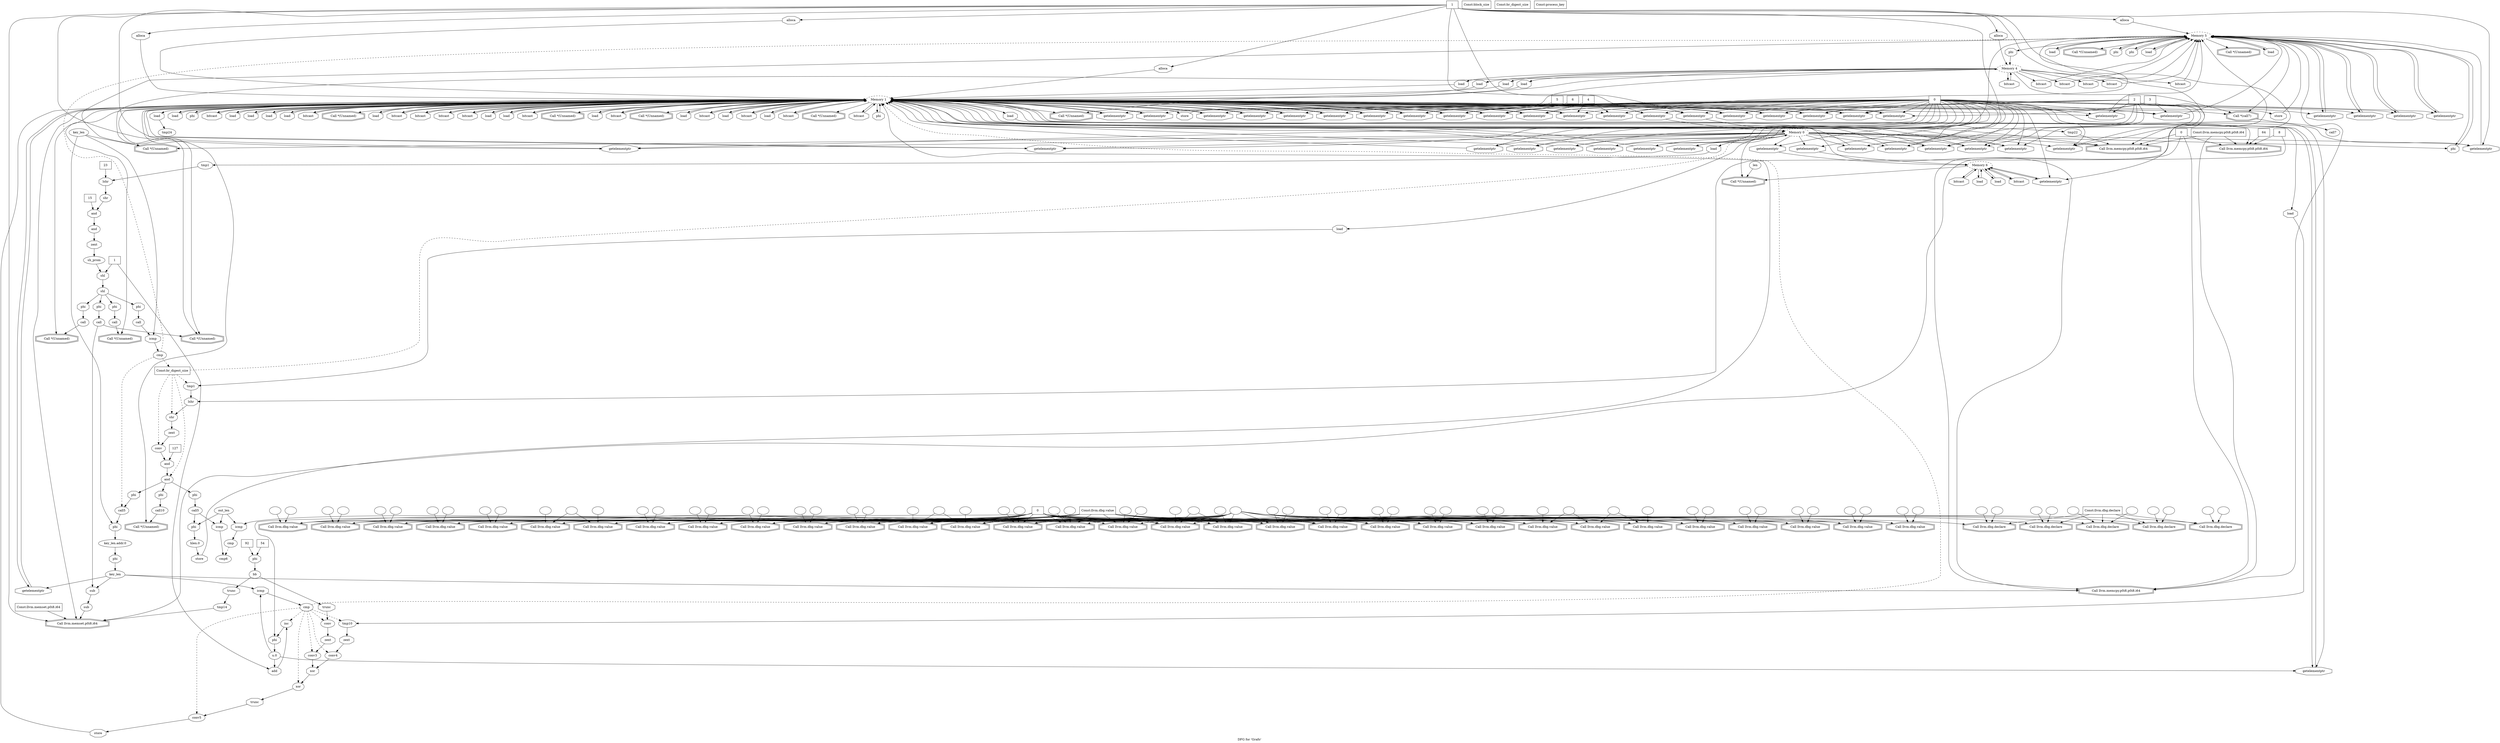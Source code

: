 digraph "DFG for 'Grafo'  "{
label="DFG for 'Grafo' ";
node_3[shape=ellipse,style=dashed,label="Memory 5"]
node_42[shape=octagon,style=solid,label="load"]
"node_3"->"node_42"
node_44[shape=doubleoctagon,style=solid,label="Call *(Unnamed)"]
"node_3"->"node_44"
node_47[shape=octagon,style=solid,label="load"]
"node_3"->"node_47"
node_49[shape=doubleoctagon,style=solid,label="Call *(Unnamed)"]
"node_3"->"node_49"
node_52[shape=octagon,style=solid,label="load"]
"node_3"->"node_52"
node_54[shape=octagon,style=solid,label="getelementptr"]
"node_3"->"node_54"
node_55[shape=doubleoctagon,style=solid,label="Call *(Unnamed)"]
"node_3"->"node_55"
node_56[shape=octagon,style=solid,label="getelementptr"]
"node_3"->"node_56"
node_337[shape=octagon,style=solid,label="phi"]
"node_3"->"node_337"
node_64[shape=octagon,style=solid,label="phi"]
"node_3"->"node_64"
node_69[shape=octagon,style=solid,label="getelementptr"]
"node_3"->"node_69"
node_75[shape=octagon,style=solid,label="getelementptr"]
"node_3"->"node_75"
node_190[shape=doubleoctagon,style=solid,label="Call *(call7)"]
"node_3"->"node_190"
node_138[shape=doubleoctagon,style=solid,label="Call llvm.memcpy.p0i8.p0i8.i64"]
"node_3"->"node_138"
node_336[shape=octagon,style=solid,label="phi"]
"node_3"->"node_336"
node_338[shape=octagon,style=solid,label="phi"]
"node_3"->"node_338"
node_4[shape=octagon,style=solid,label="alloca"]
"node_4"->"node_3"
node_0[shape=ellipse,style=dashed,label="Memory 4"]
node_32[shape=octagon,style=solid,label="bitcast"]
"node_0"->"node_32"
node_43[shape=octagon,style=solid,label="bitcast"]
"node_0"->"node_43"
node_48[shape=octagon,style=solid,label="bitcast"]
"node_0"->"node_48"
node_53[shape=octagon,style=solid,label="bitcast"]
"node_0"->"node_53"
node_67[shape=octagon,style=solid,label="bitcast"]
"node_0"->"node_67"
node_73[shape=octagon,style=solid,label="bitcast"]
"node_0"->"node_73"
"node_0"->"node_190"
node_131[shape=octagon,style=solid,label="load"]
"node_0"->"node_131"
node_176[shape=octagon,style=solid,label="load"]
"node_0"->"node_176"
node_179[shape=doubleoctagon,style=solid,label="Call *(Unnamed)"]
"node_0"->"node_179"
node_180[shape=octagon,style=solid,label="load"]
"node_0"->"node_180"
node_184[shape=doubleoctagon,style=solid,label="Call *(Unnamed)"]
"node_0"->"node_184"
node_185[shape=octagon,style=solid,label="load"]
"node_0"->"node_185"
node_105[shape=octagon,style=solid,label="lshr"]
node_104[shape=ellipse,style=solid,label="shr"]
"node_105"->"node_104"
node_106[shape=box,style=solid,label="8"]
"node_106"->"node_105"
node_227[shape=doubleoctagon,style=solid,label="Call llvm.memcpy.p0i8.p0i8.i64"]
"node_106"->"node_227"
node_107[shape=ellipse,style=solid,label="conv"]
node_110[shape=octagon,style=solid,label="and"]
"node_107"->"node_110"
node_251[shape=ellipse,style=solid,label=""]
node_250[shape=doubleoctagon,style=solid,label="Call llvm.dbg.value"]
"node_251"->"node_250"
node_252[shape=ellipse,style=solid,label=""]
"node_252"->"node_250"
node_14[shape=doubleoctagon,style=solid,label="Call llvm.dbg.value"]
node_15[shape=ellipse,style=solid,label=""]
"node_15"->"node_14"
node_20[shape=doubleoctagon,style=solid,label="Call llvm.dbg.declare"]
node_21[shape=ellipse,style=solid,label=""]
"node_21"->"node_20"
node_22[shape=ellipse,style=solid,label=""]
"node_22"->"node_20"
node_5[shape=doubleoctagon,style=solid,label="Call llvm.dbg.value"]
node_23[shape=box,style=solid,label="Const:llvm.dbg.declare"]
"node_23"->"node_20"
node_24[shape=doubleoctagon,style=solid,label="Call llvm.dbg.declare"]
"node_23"->"node_24"
node_128[shape=doubleoctagon,style=solid,label="Call llvm.dbg.declare"]
"node_23"->"node_128"
node_271[shape=doubleoctagon,style=solid,label="Call llvm.dbg.declare"]
"node_23"->"node_271"
node_274[shape=doubleoctagon,style=solid,label="Call llvm.dbg.declare"]
"node_23"->"node_274"
node_25[shape=ellipse,style=solid,label=""]
"node_25"->"node_24"
node_26[shape=ellipse,style=solid,label=""]
"node_26"->"node_24"
node_27[shape=octagon,style=solid,label="getelementptr"]
"node_27"->"node_3"
node_28[shape=ellipse,style=dashed,label="Memory 0"]
"node_28"->"node_27"
"node_28"->"node_49"
"node_28"->"node_64"
node_68[shape=octagon,style=solid,label="getelementptr"]
"node_28"->"node_68"
node_74[shape=octagon,style=solid,label="getelementptr"]
"node_28"->"node_74"
node_83[shape=octagon,style=solid,label="load"]
"node_28"->"node_83"
node_103[shape=octagon,style=solid,label="load"]
"node_28"->"node_103"
node_200[shape=octagon,style=solid,label="getelementptr"]
"node_28"->"node_200"
node_212[shape=octagon,style=solid,label="getelementptr"]
"node_28"->"node_212"
node_218[shape=octagon,style=solid,label="getelementptr"]
"node_28"->"node_218"
node_220[shape=octagon,style=solid,label="getelementptr"]
"node_28"->"node_220"
node_223[shape=octagon,style=solid,label="getelementptr"]
"node_28"->"node_223"
node_225[shape=octagon,style=solid,label="getelementptr"]
"node_28"->"node_225"
node_242[shape=octagon,style=solid,label="getelementptr"]
"node_28"->"node_242"
node_254[shape=octagon,style=solid,label="getelementptr"]
"node_28"->"node_254"
node_259[shape=octagon,style=solid,label="getelementptr"]
"node_28"->"node_259"
node_261[shape=doubleoctagon,style=solid,label="Call *(Unnamed)"]
"node_28"->"node_261"
node_277[shape=octagon,style=solid,label="getelementptr"]
"node_28"->"node_277"
node_285[shape=octagon,style=solid,label="getelementptr"]
"node_28"->"node_285"
node_301[shape=octagon,style=solid,label="getelementptr"]
"node_28"->"node_301"
node_320[shape=octagon,style=solid,label="getelementptr"]
"node_28"->"node_320"
node_323[shape=doubleoctagon,style=solid,label="Call llvm.memcpy.p0i8.p0i8.i64"]
"node_28"->"node_323"
node_324[shape=octagon,style=solid,label="getelementptr"]
"node_28"->"node_324"
node_29[shape=box,style=solid,label="0"]
"node_29"->"node_27"
node_40[shape=octagon,style=solid,label="getelementptr"]
"node_29"->"node_40"
node_45[shape=octagon,style=solid,label="getelementptr"]
"node_29"->"node_45"
node_50[shape=octagon,style=solid,label="getelementptr"]
"node_29"->"node_50"
"node_29"->"node_54"
"node_29"->"node_56"
"node_29"->"node_68"
"node_29"->"node_69"
"node_29"->"node_74"
"node_29"->"node_75"
node_81[shape=octagon,style=solid,label="getelementptr"]
"node_29"->"node_81"
node_101[shape=octagon,style=solid,label="getelementptr"]
"node_29"->"node_101"
node_156[shape=octagon,style=solid,label="getelementptr"]
"node_29"->"node_156"
node_168[shape=octagon,style=solid,label="getelementptr"]
"node_29"->"node_168"
node_177[shape=octagon,style=solid,label="getelementptr"]
"node_29"->"node_177"
node_181[shape=octagon,style=solid,label="getelementptr"]
"node_29"->"node_181"
node_183[shape=octagon,style=solid,label="getelementptr"]
"node_29"->"node_183"
node_186[shape=octagon,style=solid,label="getelementptr"]
"node_29"->"node_186"
"node_29"->"node_200"
node_210[shape=octagon,style=solid,label="getelementptr"]
"node_29"->"node_210"
"node_29"->"node_212"
node_215[shape=octagon,style=solid,label="getelementptr"]
"node_29"->"node_215"
"node_29"->"node_218"
"node_29"->"node_220"
node_221[shape=octagon,style=solid,label="getelementptr"]
"node_29"->"node_221"
"node_29"->"node_223"
"node_29"->"node_225"
"node_29"->"node_242"
"node_29"->"node_254"
node_257[shape=octagon,style=solid,label="getelementptr"]
"node_29"->"node_257"
"node_29"->"node_259"
"node_29"->"node_277"
node_283[shape=octagon,style=solid,label="getelementptr"]
"node_29"->"node_283"
"node_29"->"node_285"
node_287[shape=octagon,style=solid,label="getelementptr"]
"node_29"->"node_287"
node_294[shape=octagon,style=solid,label="getelementptr"]
"node_29"->"node_294"
node_298[shape=octagon,style=solid,label="getelementptr"]
"node_29"->"node_298"
"node_29"->"node_301"
node_302[shape=octagon,style=solid,label="getelementptr"]
"node_29"->"node_302"
node_309[shape=octagon,style=solid,label="getelementptr"]
"node_29"->"node_309"
node_312[shape=octagon,style=solid,label="getelementptr"]
"node_29"->"node_312"
node_314[shape=octagon,style=solid,label="getelementptr"]
"node_29"->"node_314"
node_317[shape=octagon,style=solid,label="getelementptr"]
"node_29"->"node_317"
"node_29"->"node_320"
"node_29"->"node_324"
node_30[shape=octagon,style=solid,label="store"]
"node_30"->"node_3"
node_31[shape=ellipse,style=dashed,label="Memory 1"]
"node_31"->"node_30"
node_33[shape=octagon,style=solid,label="store"]
"node_31"->"node_33"
"node_31"->"node_40"
"node_31"->"node_45"
"node_31"->"node_50"
"node_31"->"node_81"
node_188[shape=octagon,style=solid,label="load"]
"node_31"->"node_188"
"node_31"->"node_190"
"node_31"->"node_101"
node_332[shape=octagon,style=solid,label="phi"]
"node_31"->"node_332"
node_137[shape=octagon,style=solid,label="bitcast"]
"node_31"->"node_137"
"node_31"->"node_138"
"node_31"->"node_156"
node_158[shape=octagon,style=solid,label="load"]
"node_31"->"node_158"
"node_31"->"node_168"
node_169[shape=octagon,style=solid,label="getelementptr"]
"node_31"->"node_169"
node_174[shape=doubleoctagon,style=solid,label="Call llvm.memset.p0i8.i64"]
"node_31"->"node_174"
"node_31"->"node_177"
node_178[shape=octagon,style=solid,label="load"]
"node_31"->"node_178"
"node_31"->"node_179"
"node_31"->"node_181"
node_182[shape=octagon,style=solid,label="load"]
"node_31"->"node_182"
"node_31"->"node_183"
"node_31"->"node_184"
"node_31"->"node_186"
node_201[shape=octagon,style=solid,label="load"]
"node_31"->"node_201"
"node_31"->"node_210"
node_211[shape=octagon,style=solid,label="load"]
"node_31"->"node_211"
node_213[shape=octagon,style=solid,label="bitcast"]
"node_31"->"node_213"
node_214[shape=doubleoctagon,style=solid,label="Call *(Unnamed)"]
"node_31"->"node_214"
"node_31"->"node_215"
node_217[shape=octagon,style=solid,label="load"]
"node_31"->"node_217"
node_219[shape=octagon,style=solid,label="bitcast"]
"node_31"->"node_219"
"node_31"->"node_221"
node_222[shape=doubleoctagon,style=solid,label="Call *(Unnamed)"]
"node_31"->"node_222"
node_224[shape=octagon,style=solid,label="bitcast"]
"node_31"->"node_224"
node_226[shape=octagon,style=solid,label="bitcast"]
"node_31"->"node_226"
"node_31"->"node_227"
node_278[shape=octagon,style=solid,label="bitcast"]
"node_31"->"node_278"
node_279[shape=octagon,style=solid,label="load"]
"node_31"->"node_279"
"node_31"->"node_283"
node_284[shape=octagon,style=solid,label="load"]
"node_31"->"node_284"
node_286[shape=octagon,style=solid,label="bitcast"]
"node_31"->"node_286"
"node_31"->"node_287"
node_288[shape=doubleoctagon,style=solid,label="Call *(Unnamed)"]
"node_31"->"node_288"
"node_31"->"node_294"
node_295[shape=octagon,style=solid,label="load"]
"node_31"->"node_295"
node_296[shape=octagon,style=solid,label="bitcast"]
"node_31"->"node_296"
node_297[shape=doubleoctagon,style=solid,label="Call *(Unnamed)"]
"node_31"->"node_297"
"node_31"->"node_298"
node_299[shape=octagon,style=solid,label="load"]
"node_31"->"node_299"
node_300[shape=octagon,style=solid,label="bitcast"]
"node_31"->"node_300"
"node_31"->"node_302"
node_303[shape=doubleoctagon,style=solid,label="Call *(Unnamed)"]
"node_31"->"node_303"
"node_31"->"node_309"
node_310[shape=octagon,style=solid,label="load"]
"node_31"->"node_310"
node_311[shape=octagon,style=solid,label="bitcast"]
"node_31"->"node_311"
"node_31"->"node_312"
node_313[shape=doubleoctagon,style=solid,label="Call *(Unnamed)"]
"node_31"->"node_313"
"node_31"->"node_314"
node_315[shape=octagon,style=solid,label="load"]
"node_31"->"node_315"
node_316[shape=octagon,style=solid,label="bitcast"]
"node_31"->"node_316"
"node_31"->"node_317"
node_318[shape=doubleoctagon,style=solid,label="Call *(Unnamed)"]
"node_31"->"node_318"
node_319[shape=octagon,style=solid,label="bitcast"]
"node_31"->"node_319"
node_322[shape=octagon,style=solid,label="load"]
"node_31"->"node_322"
"node_31"->"node_323"
node_326[shape=octagon,style=solid,label="load"]
"node_31"->"node_326"
node_327[shape=octagon,style=solid,label="phi"]
"node_31"->"node_327"
"node_32"->"node_0"
"node_33"->"node_0"
node_34[shape=ellipse,style=solid,label="call"]
node_38[shape=octagon,style=solid,label="icmp"]
"node_34"->"node_38"
node_335[shape=octagon,style=solid,label="phi"]
node_59[shape=ellipse,style=solid,label="call5"]
"node_335"->"node_59"
node_36[shape=box,style=solid,label="Const:block_size"]
node_12[shape=ellipse,style=solid,label=""]
node_11[shape=doubleoctagon,style=solid,label="Call llvm.dbg.value"]
"node_12"->"node_11"
node_13[shape=ellipse,style=solid,label=""]
"node_13"->"node_11"
node_18[shape=ellipse,style=solid,label=""]
node_17[shape=doubleoctagon,style=solid,label="Call llvm.dbg.value"]
"node_18"->"node_17"
node_19[shape=ellipse,style=solid,label=""]
node_62[shape=doubleoctagon,style=solid,label="Call llvm.dbg.value"]
"node_19"->"node_62"
"node_19"->"node_17"
node_37[shape=ellipse,style=solid,label="cmp"]
"node_37"->"node_3" [style=dashed]
"node_37"->"node_59" [style=dashed]
node_341[shape=box,style=solid,label="Const:br_digest_size"]
"node_37"->"node_341" [style=dashed]
"node_38"->"node_37"
node_39[shape=ellipse,style=solid,label="key_len"]
"node_39"->"node_38"
"node_39"->"node_49"
node_66[shape=octagon,style=solid,label="phi"]
"node_39"->"node_66"
"node_40"->"node_3"
node_41[shape=box,style=solid,label="2"]
"node_41"->"node_40"
"node_41"->"node_74"
"node_41"->"node_177"
"node_41"->"node_210"
"node_41"->"node_225"
"node_41"->"node_242"
"node_41"->"node_294"
"node_41"->"node_320"
"node_41"->"node_324"
"node_42"->"node_3"
"node_43"->"node_3"
"node_45"->"node_3"
node_46[shape=box,style=solid,label="3"]
"node_46"->"node_45"
"node_46"->"node_181"
"node_46"->"node_257"
"node_46"->"node_309"
"node_47"->"node_3"
"node_48"->"node_3"
"node_50"->"node_3"
node_51[shape=box,style=solid,label="4"]
"node_51"->"node_50"
"node_51"->"node_283"
"node_51"->"node_314"
"node_52"->"node_3"
"node_53"->"node_3"
"node_54"->"node_3"
"node_56"->"node_3"
node_57[shape=doubleoctagon,style=solid,label="Call llvm.dbg.value"]
node_58[shape=ellipse,style=solid,label=""]
"node_58"->"node_57"
"node_59"->"node_66"
"node_337"->"node_3"
node_61[shape=box,style=solid,label="Const:br_digest_size"]
node_63[shape=ellipse,style=solid,label=""]
"node_63"->"node_62"
"node_64"->"node_3"
node_65[shape=ellipse,style=solid,label="key_len.addr.0"]
node_339[shape=octagon,style=solid,label="phi"]
"node_65"->"node_339"
"node_66"->"node_65"
node_16[shape=ellipse,style=solid,label=""]
"node_16"->"node_14"
"node_16"->"node_57"
node_95[shape=ellipse,style=solid,label="shl"]
node_328[shape=octagon,style=solid,label="phi"]
"node_95"->"node_328"
node_329[shape=octagon,style=solid,label="phi"]
"node_95"->"node_329"
node_330[shape=octagon,style=solid,label="phi"]
"node_95"->"node_330"
node_331[shape=octagon,style=solid,label="phi"]
"node_95"->"node_331"
node_96[shape=octagon,style=solid,label="shl"]
"node_96"->"node_95"
node_97[shape=box,style=solid,label="1"]
"node_97"->"node_96"
node_148[shape=octagon,style=solid,label="add"]
"node_97"->"node_148"
node_8[shape=ellipse,style=solid,label=""]
"node_8"->"node_5"
node_9[shape=ellipse,style=solid,label=""]
"node_9"->"node_14"
"node_9"->"node_20"
"node_9"->"node_5"
"node_9"->"node_24"
"node_9"->"node_57"
"node_9"->"node_62"
"node_9"->"node_17"
node_78[shape=doubleoctagon,style=solid,label="Call llvm.dbg.value"]
"node_9"->"node_78"
node_90[shape=doubleoctagon,style=solid,label="Call llvm.dbg.value"]
"node_9"->"node_90"
node_98[shape=doubleoctagon,style=solid,label="Call llvm.dbg.value"]
"node_9"->"node_98"
"node_9"->"node_11"
node_207[shape=doubleoctagon,style=solid,label="Call llvm.dbg.value"]
"node_9"->"node_207"
node_113[shape=doubleoctagon,style=solid,label="Call llvm.dbg.value"]
"node_9"->"node_113"
node_116[shape=doubleoctagon,style=solid,label="Call llvm.dbg.value"]
"node_9"->"node_116"
node_119[shape=doubleoctagon,style=solid,label="Call llvm.dbg.value"]
"node_9"->"node_119"
node_122[shape=doubleoctagon,style=solid,label="Call llvm.dbg.value"]
"node_9"->"node_122"
node_125[shape=doubleoctagon,style=solid,label="Call llvm.dbg.value"]
"node_9"->"node_125"
"node_9"->"node_128"
node_134[shape=doubleoctagon,style=solid,label="Call llvm.dbg.value"]
"node_9"->"node_134"
node_142[shape=doubleoctagon,style=solid,label="Call llvm.dbg.value"]
"node_9"->"node_142"
node_166[shape=doubleoctagon,style=solid,label="Call llvm.dbg.value"]
"node_9"->"node_166"
node_191[shape=doubleoctagon,style=solid,label="Call llvm.dbg.value"]
"node_9"->"node_191"
node_194[shape=doubleoctagon,style=solid,label="Call llvm.dbg.value"]
"node_9"->"node_194"
node_197[shape=doubleoctagon,style=solid,label="Call llvm.dbg.value"]
"node_9"->"node_197"
node_202[shape=doubleoctagon,style=solid,label="Call llvm.dbg.value"]
"node_9"->"node_202"
node_231[shape=doubleoctagon,style=solid,label="Call llvm.dbg.value"]
"node_9"->"node_231"
node_239[shape=doubleoctagon,style=solid,label="Call llvm.dbg.value"]
"node_9"->"node_239"
node_244[shape=doubleoctagon,style=solid,label="Call llvm.dbg.value"]
"node_9"->"node_244"
node_247[shape=doubleoctagon,style=solid,label="Call llvm.dbg.value"]
"node_9"->"node_247"
"node_9"->"node_250"
node_265[shape=doubleoctagon,style=solid,label="Call llvm.dbg.value"]
"node_9"->"node_265"
node_268[shape=doubleoctagon,style=solid,label="Call llvm.dbg.value"]
"node_9"->"node_268"
"node_9"->"node_271"
"node_9"->"node_274"
node_280[shape=doubleoctagon,style=solid,label="Call llvm.dbg.value"]
"node_9"->"node_280"
node_291[shape=doubleoctagon,style=solid,label="Call llvm.dbg.value"]
"node_9"->"node_291"
node_306[shape=doubleoctagon,style=solid,label="Call llvm.dbg.value"]
"node_9"->"node_306"
"node_67"->"node_3"
"node_68"->"node_3"
"node_69"->"node_3"
node_71[shape=box,style=solid,label="54"]
node_340[shape=octagon,style=solid,label="phi"]
"node_71"->"node_340"
node_72[shape=box,style=solid,label="Const:process_key"]
"node_73"->"node_3"
"node_74"->"node_3"
"node_75"->"node_3"
node_77[shape=box,style=solid,label="92"]
"node_77"->"node_340"
node_79[shape=ellipse,style=solid,label=""]
"node_79"->"node_78"
node_80[shape=ellipse,style=solid,label=""]
"node_80"->"node_78"
"node_81"->"node_28"
node_82[shape=ellipse,style=solid,label="tmp1"]
node_85[shape=octagon,style=solid,label="lshr"]
"node_82"->"node_85"
"node_83"->"node_82"
node_84[shape=ellipse,style=solid,label="shr"]
node_88[shape=octagon,style=solid,label="and"]
"node_84"->"node_88"
"node_85"->"node_84"
node_86[shape=box,style=solid,label="23"]
"node_86"->"node_85"
node_87[shape=ellipse,style=solid,label="and"]
node_94[shape=octagon,style=solid,label="zext"]
"node_87"->"node_94"
"node_88"->"node_87"
node_89[shape=box,style=solid,label="15"]
"node_89"->"node_88"
node_91[shape=ellipse,style=solid,label=""]
"node_91"->"node_90"
node_92[shape=ellipse,style=solid,label=""]
"node_92"->"node_90"
node_93[shape=ellipse,style=solid,label="sh_prom"]
"node_93"->"node_96"
"node_94"->"node_93"
node_187[shape=box,style=solid,label="5"]
"node_187"->"node_186"
"node_188"->"node_31"
node_189[shape=ellipse,style=solid,label="call7"]
"node_190"->"node_189"
node_99[shape=ellipse,style=solid,label=""]
"node_99"->"node_98"
node_100[shape=ellipse,style=solid,label=""]
"node_100"->"node_98"
"node_101"->"node_28"
node_102[shape=ellipse,style=solid,label="tmp1"]
"node_102"->"node_105"
"node_103"->"node_102"
node_108[shape=octagon,style=solid,label="zext"]
"node_104"->"node_108"
node_1[shape=octagon,style=solid,label="alloca"]
"node_1"->"node_0"
node_7[shape=box,style=solid,label="0"]
"node_7"->"node_14"
"node_7"->"node_5"
"node_7"->"node_57"
"node_7"->"node_62"
"node_7"->"node_17"
"node_7"->"node_78"
"node_7"->"node_90"
"node_7"->"node_98"
"node_7"->"node_11"
"node_7"->"node_207"
"node_7"->"node_113"
"node_7"->"node_116"
"node_7"->"node_119"
"node_7"->"node_122"
"node_7"->"node_125"
"node_7"->"node_134"
"node_7"->"node_142"
node_146[shape=octagon,style=solid,label="phi"]
"node_7"->"node_146"
"node_7"->"node_166"
"node_7"->"node_191"
"node_7"->"node_194"
"node_7"->"node_197"
"node_7"->"node_202"
"node_7"->"node_231"
node_235[shape=octagon,style=solid,label="icmp"]
"node_7"->"node_235"
"node_7"->"node_239"
"node_7"->"node_244"
"node_7"->"node_247"
"node_7"->"node_250"
"node_7"->"node_265"
"node_7"->"node_268"
"node_7"->"node_280"
"node_7"->"node_291"
"node_7"->"node_306"
node_2[shape=box,style=solid,label="1"]
"node_2"->"node_4"
"node_2"->"node_68"
"node_2"->"node_81"
"node_2"->"node_101"
"node_2"->"node_1"
node_112[shape=octagon,style=solid,label="alloca"]
"node_2"->"node_112"
"node_2"->"node_138"
"node_2"->"node_174"
"node_2"->"node_220"
"node_2"->"node_223"
node_263[shape=octagon,style=solid,label="alloca"]
"node_2"->"node_263"
node_264[shape=octagon,style=solid,label="alloca"]
"node_2"->"node_264"
"node_2"->"node_301"
"node_2"->"node_323"
node_10[shape=box,style=solid,label="Const:llvm.dbg.value"]
"node_10"->"node_14"
"node_10"->"node_5"
"node_10"->"node_57"
"node_10"->"node_62"
"node_10"->"node_17"
"node_10"->"node_78"
"node_10"->"node_90"
"node_10"->"node_98"
"node_10"->"node_11"
"node_10"->"node_207"
"node_10"->"node_113"
"node_10"->"node_116"
"node_10"->"node_119"
"node_10"->"node_122"
"node_10"->"node_125"
"node_10"->"node_134"
"node_10"->"node_142"
"node_10"->"node_166"
"node_10"->"node_191"
"node_10"->"node_194"
"node_10"->"node_197"
"node_10"->"node_202"
"node_10"->"node_231"
"node_10"->"node_239"
"node_10"->"node_244"
"node_10"->"node_247"
"node_10"->"node_250"
"node_10"->"node_265"
"node_10"->"node_268"
"node_10"->"node_280"
"node_10"->"node_291"
"node_10"->"node_306"
node_6[shape=ellipse,style=solid,label=""]
"node_6"->"node_5"
node_204[shape=ellipse,style=solid,label=""]
"node_204"->"node_202"
node_205[shape=ellipse,style=solid,label="call"]
"node_205"->"node_222"
node_334[shape=octagon,style=solid,label="phi"]
node_229[shape=ellipse,style=solid,label="call5"]
"node_334"->"node_229"
node_208[shape=ellipse,style=solid,label=""]
"node_208"->"node_207"
"node_108"->"node_107"
node_109[shape=ellipse,style=solid,label="and"]
"node_109"->"node_335"
"node_109"->"node_334"
node_333[shape=octagon,style=solid,label="phi"]
"node_109"->"node_333"
"node_110"->"node_109"
node_111[shape=box,style=solid,label="127"]
"node_111"->"node_110"
"node_112"->"node_31"
node_114[shape=ellipse,style=solid,label=""]
"node_114"->"node_113"
node_115[shape=ellipse,style=solid,label=""]
"node_115"->"node_113"
node_117[shape=ellipse,style=solid,label=""]
"node_117"->"node_116"
node_118[shape=ellipse,style=solid,label=""]
"node_118"->"node_116"
node_120[shape=ellipse,style=solid,label=""]
"node_120"->"node_119"
node_121[shape=ellipse,style=solid,label=""]
"node_121"->"node_119"
node_123[shape=ellipse,style=solid,label=""]
"node_123"->"node_122"
node_124[shape=ellipse,style=solid,label=""]
"node_124"->"node_122"
node_126[shape=ellipse,style=solid,label=""]
"node_126"->"node_125"
node_127[shape=ellipse,style=solid,label=""]
"node_127"->"node_125"
node_129[shape=ellipse,style=solid,label=""]
"node_129"->"node_128"
node_130[shape=ellipse,style=solid,label=""]
"node_130"->"node_128"
"node_131"->"node_31"
node_132[shape=ellipse,style=solid,label="call"]
node_173[shape=octagon,style=solid,label="sub"]
"node_132"->"node_173"
"node_132"->"node_184"
"node_332"->"node_31"
node_135[shape=ellipse,style=solid,label=""]
"node_135"->"node_134"
node_136[shape=ellipse,style=solid,label=""]
"node_136"->"node_134"
"node_137"->"node_31"
node_139[shape=ellipse,style=solid,label="key_len"]
"node_139"->"node_138"
node_150[shape=octagon,style=solid,label="icmp"]
"node_139"->"node_150"
"node_139"->"node_169"
"node_139"->"node_173"
node_140[shape=box,style=solid,label="0"]
"node_140"->"node_138"
"node_140"->"node_174"
"node_140"->"node_227"
"node_140"->"node_323"
node_141[shape=box,style=solid,label="Const:llvm.memcpy.p0i8.p0i8.i64"]
"node_141"->"node_138"
"node_141"->"node_227"
"node_141"->"node_323"
node_143[shape=ellipse,style=solid,label=""]
"node_143"->"node_142"
node_144[shape=ellipse,style=solid,label=""]
"node_144"->"node_142"
"node_144"->"node_166"
node_145[shape=ellipse,style=solid,label="u.0"]
"node_145"->"node_148"
"node_145"->"node_150"
"node_145"->"node_156"
"node_146"->"node_145"
node_147[shape=ellipse,style=solid,label="inc"]
"node_147"->"node_146"
"node_148"->"node_147"
node_149[shape=ellipse,style=solid,label="cmp"]
"node_149"->"node_31" [style=dashed]
"node_149"->"node_147" [style=dashed]
node_151[shape=ellipse,style=solid,label="conv"]
"node_149"->"node_151" [style=dashed]
node_154[shape=ellipse,style=solid,label="conv3"]
"node_149"->"node_154" [style=dashed]
node_157[shape=ellipse,style=solid,label="tmp10"]
"node_149"->"node_157" [style=dashed]
node_159[shape=ellipse,style=solid,label="conv4"]
"node_149"->"node_159" [style=dashed]
node_161[shape=ellipse,style=solid,label="xor"]
"node_149"->"node_161" [style=dashed]
node_163[shape=ellipse,style=solid,label="conv5"]
"node_149"->"node_163" [style=dashed]
"node_150"->"node_149"
node_155[shape=octagon,style=solid,label="zext"]
"node_151"->"node_155"
node_152[shape=octagon,style=solid,label="trunc"]
"node_152"->"node_151"
node_153[shape=ellipse,style=solid,label="bb"]
"node_153"->"node_152"
node_171[shape=octagon,style=solid,label="trunc"]
"node_153"->"node_171"
node_162[shape=octagon,style=solid,label="xor"]
"node_154"->"node_162"
"node_155"->"node_154"
"node_156"->"node_31"
node_160[shape=octagon,style=solid,label="zext"]
"node_157"->"node_160"
"node_158"->"node_157"
"node_159"->"node_162"
"node_160"->"node_159"
node_164[shape=octagon,style=solid,label="trunc"]
"node_161"->"node_164"
"node_162"->"node_161"
node_165[shape=octagon,style=solid,label="store"]
"node_163"->"node_165"
"node_164"->"node_163"
"node_165"->"node_31"
node_167[shape=ellipse,style=solid,label=""]
"node_167"->"node_166"
"node_168"->"node_31"
"node_169"->"node_31"
node_170[shape=ellipse,style=solid,label="tmp14"]
"node_170"->"node_174"
"node_171"->"node_170"
node_172[shape=ellipse,style=solid,label="sub"]
"node_172"->"node_174"
"node_173"->"node_172"
node_175[shape=box,style=solid,label="Const:llvm.memset.p0i8.i64"]
"node_175"->"node_174"
"node_176"->"node_31"
"node_177"->"node_31"
"node_178"->"node_31"
"node_180"->"node_31"
"node_181"->"node_31"
"node_182"->"node_31"
"node_183"->"node_31"
"node_185"->"node_31"
"node_186"->"node_31"
node_192[shape=ellipse,style=solid,label=""]
"node_192"->"node_191"
node_193[shape=ellipse,style=solid,label=""]
"node_193"->"node_191"
node_195[shape=ellipse,style=solid,label=""]
"node_195"->"node_194"
node_196[shape=ellipse,style=solid,label=""]
"node_196"->"node_194"
node_198[shape=ellipse,style=solid,label=""]
"node_198"->"node_197"
"node_198"->"node_239"
node_199[shape=ellipse,style=solid,label=""]
"node_199"->"node_197"
"node_200"->"node_31"
"node_201"->"node_31"
node_203[shape=ellipse,style=solid,label=""]
"node_203"->"node_202"
node_209[shape=ellipse,style=solid,label=""]
"node_209"->"node_207"
"node_210"->"node_31"
"node_211"->"node_31"
"node_212"->"node_31"
"node_213"->"node_31"
"node_215"->"node_31"
node_216[shape=box,style=solid,label="6"]
"node_216"->"node_215"
"node_216"->"node_298"
"node_217"->"node_31"
"node_218"->"node_31"
"node_219"->"node_31"
"node_220"->"node_31"
"node_221"->"node_31"
"node_223"->"node_31"
"node_224"->"node_31"
"node_225"->"node_31"
"node_226"->"node_31"
node_228[shape=box,style=solid,label="64"]
"node_228"->"node_227"
node_238[shape=octagon,style=solid,label="icmp"]
"node_229"->"node_238"
node_241[shape=octagon,style=solid,label="phi"]
"node_229"->"node_241"
"node_336"->"node_0"
node_232[shape=ellipse,style=solid,label=""]
"node_232"->"node_231"
node_233[shape=ellipse,style=solid,label=""]
"node_233"->"node_231"
"node_233"->"node_239"
node_234[shape=ellipse,style=solid,label="cmp"]
node_237[shape=ellipse,style=solid,label="cmp6"]
"node_234"->"node_237" [style=dashed]
"node_235"->"node_234"
node_236[shape=ellipse,style=solid,label="out_len"]
"node_236"->"node_235"
"node_236"->"node_238"
"node_236"->"node_241"
"node_238"->"node_237"
node_240[shape=ellipse,style=solid,label="hlen.0"]
node_243[shape=octagon,style=solid,label="store"]
"node_240"->"node_243"
"node_241"->"node_240"
"node_242"->"node_31"
"node_243"->"node_31"
node_245[shape=ellipse,style=solid,label=""]
"node_245"->"node_244"
node_246[shape=ellipse,style=solid,label=""]
"node_246"->"node_244"
node_248[shape=ellipse,style=solid,label=""]
"node_248"->"node_247"
node_249[shape=ellipse,style=solid,label=""]
"node_249"->"node_247"
node_253[shape=ellipse,style=dashed,label="Memory 6"]
node_255[shape=octagon,style=solid,label="bitcast"]
"node_253"->"node_255"
node_256[shape=octagon,style=solid,label="load"]
"node_253"->"node_256"
"node_253"->"node_257"
node_258[shape=octagon,style=solid,label="load"]
"node_253"->"node_258"
node_260[shape=octagon,style=solid,label="bitcast"]
"node_253"->"node_260"
"node_253"->"node_261"
"node_254"->"node_253"
"node_255"->"node_253"
"node_256"->"node_253"
"node_257"->"node_253"
"node_258"->"node_253"
"node_259"->"node_253"
"node_260"->"node_253"
node_262[shape=ellipse,style=solid,label="len"]
"node_262"->"node_261"
"node_263"->"node_31"
"node_264"->"node_31"
node_266[shape=ellipse,style=solid,label=""]
"node_266"->"node_265"
node_267[shape=ellipse,style=solid,label=""]
"node_267"->"node_265"
node_269[shape=ellipse,style=solid,label=""]
"node_269"->"node_268"
node_270[shape=ellipse,style=solid,label=""]
"node_270"->"node_268"
node_272[shape=ellipse,style=solid,label=""]
"node_272"->"node_271"
node_273[shape=ellipse,style=solid,label=""]
"node_273"->"node_271"
node_275[shape=ellipse,style=solid,label=""]
"node_275"->"node_274"
node_276[shape=ellipse,style=solid,label=""]
"node_276"->"node_274"
"node_277"->"node_31"
"node_278"->"node_31"
"node_279"->"node_31"
node_281[shape=ellipse,style=solid,label=""]
"node_281"->"node_280"
node_282[shape=ellipse,style=solid,label=""]
"node_282"->"node_280"
"node_283"->"node_31"
"node_284"->"node_31"
"node_285"->"node_31"
"node_286"->"node_31"
"node_287"->"node_31"
node_289[shape=ellipse,style=solid,label="call"]
"node_289"->"node_303"
node_304[shape=ellipse,style=solid,label="call10"]
"node_333"->"node_304"
node_292[shape=ellipse,style=solid,label=""]
"node_292"->"node_291"
node_293[shape=ellipse,style=solid,label=""]
"node_293"->"node_291"
"node_294"->"node_31"
"node_295"->"node_31"
"node_296"->"node_31"
"node_298"->"node_31"
"node_299"->"node_31"
"node_300"->"node_31"
"node_301"->"node_31"
"node_302"->"node_31"
"node_304"->"node_313"
node_307[shape=ellipse,style=solid,label=""]
"node_307"->"node_306"
node_308[shape=ellipse,style=solid,label=""]
"node_308"->"node_306"
"node_309"->"node_31"
"node_310"->"node_31"
"node_311"->"node_31"
"node_312"->"node_31"
"node_314"->"node_31"
"node_315"->"node_31"
"node_316"->"node_31"
"node_317"->"node_31"
"node_319"->"node_31"
"node_320"->"node_31"
node_321[shape=ellipse,style=solid,label="tmp22"]
"node_321"->"node_323"
"node_322"->"node_321"
"node_324"->"node_31"
node_325[shape=ellipse,style=solid,label="tmp24"]
"node_326"->"node_325"
"node_327"->"node_31"
"node_328"->"node_132"
"node_329"->"node_289"
"node_330"->"node_205"
"node_331"->"node_34"
"node_338"->"node_3"
"node_339"->"node_139"
"node_340"->"node_153"
"node_341"->"node_107" [style=dashed]
"node_341"->"node_28" [style=dashed]
"node_341"->"node_102" [style=dashed]
"node_341"->"node_104" [style=dashed]
"node_341"->"node_109" [style=dashed]
}


